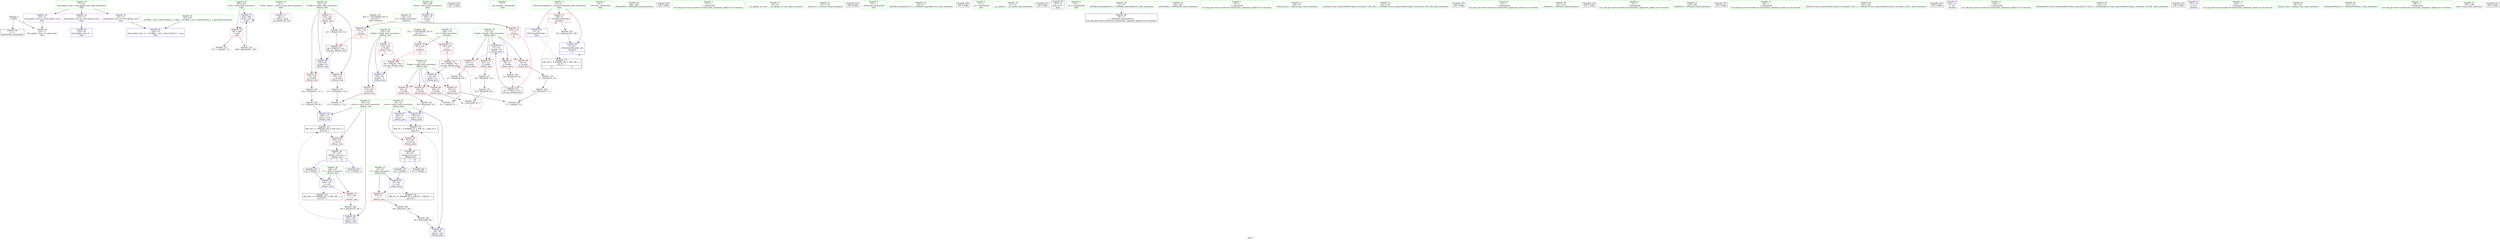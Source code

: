 digraph "SVFG" {
	label="SVFG";

	Node0x55e1ba709b30 [shape=record,color=grey,label="{NodeID: 0\nNullPtr}"];
	Node0x55e1ba709b30 -> Node0x55e1ba71ef40[style=solid];
	Node0x55e1ba709b30 -> Node0x55e1ba721ef0[style=solid];
	Node0x55e1ba71f1e0 [shape=record,color=blue,label="{NodeID: 97\n200\<--208\ntests\<--dec\nmain\n}"];
	Node0x55e1ba71f1e0 -> Node0x55e1ba721b20[style=dashed];
	Node0x55e1ba71f1e0 -> Node0x55e1ba71f1e0[style=dashed];
	Node0x55e1ba71d180 [shape=record,color=green,label="{NodeID: 14\n4\<--6\n_ZStL8__ioinit\<--_ZStL8__ioinit_field_insensitive\nGlob }"];
	Node0x55e1ba71d180 -> Node0x55e1ba7203d0[style=solid];
	Node0x55e1ba71de90 [shape=record,color=green,label="{NodeID: 28\n102\<--103\nN.addr\<--N.addr_field_insensitive\n_Z6max_cnxx\n}"];
	Node0x55e1ba71de90 -> Node0x55e1ba721300[style=solid];
	Node0x55e1ba71de90 -> Node0x55e1ba7213d0[style=solid];
	Node0x55e1ba71de90 -> Node0x55e1ba7214a0[style=solid];
	Node0x55e1ba71de90 -> Node0x55e1ba7224d0[style=solid];
	Node0x55e1ba71eba0 [shape=record,color=green,label="{NodeID: 42\n198\<--199\nretval\<--retval_field_insensitive\nmain\n}"];
	Node0x55e1ba71eba0 -> Node0x55e1ba71f110[style=solid];
	Node0x55e1ba73ae70 [shape=record,color=black,label="{NodeID: 222\n161 = PHI()\n}"];
	Node0x55e1ba720840 [shape=record,color=purple,label="{NodeID: 56\n225\<--17\nllvm.global_ctors_2\<--llvm.global_ctors\nGlob }"];
	Node0x55e1ba720840 -> Node0x55e1ba721ef0[style=solid];
	Node0x55e1ba726b60 [shape=record,color=grey,label="{NodeID: 153\n71 = Binary(70, 62, )\n}"];
	Node0x55e1ba726b60 -> Node0x55e1ba727ee0[style=solid];
	Node0x55e1ba7213d0 [shape=record,color=red,label="{NodeID: 70\n115\<--102\n\<--N.addr\n_Z6max_cnxx\n}"];
	Node0x55e1ba7213d0 -> Node0x55e1ba7278e0[style=solid];
	Node0x55e1ba728060 [shape=record,color=grey,label="{NodeID: 167\n61 = Binary(62, 60, )\n}"];
	Node0x55e1ba728060 -> Node0x55e1ba7284e0[style=solid];
	Node0x55e1ba721ff0 [shape=record,color=blue,label="{NodeID: 84\n51\<--47\nN.addr\<--N\n_Z6max_grxx\n}"];
	Node0x55e1ba721ff0 -> Node0x55e1ba720ae0[style=dashed];
	Node0x55e1ba721ff0 -> Node0x55e1ba720bb0[style=dashed];
	Node0x55e1ba721ff0 -> Node0x55e1ba720c80[style=dashed];
	Node0x55e1ba721ff0 -> Node0x55e1ba720d50[style=dashed];
	Node0x55e1ba71bf90 [shape=record,color=green,label="{NodeID: 1\n7\<--1\n__dso_handle\<--dummyObj\nGlob }"];
	Node0x55e1ba71d280 [shape=record,color=green,label="{NodeID: 15\n9\<--11\n_ZZ5solvevE6testid\<--_ZZ5solvevE6testid_field_insensitive\nGlob }"];
	Node0x55e1ba71d280 -> Node0x55e1ba720940[style=solid];
	Node0x55e1ba71d280 -> Node0x55e1ba721bf0[style=solid];
	Node0x55e1ba71d280 -> Node0x55e1ba7228e0[style=solid];
	Node0x55e1ba71df60 [shape=record,color=green,label="{NodeID: 29\n104\<--105\nP.addr\<--P.addr_field_insensitive\n_Z6max_cnxx\n}"];
	Node0x55e1ba71df60 -> Node0x55e1ba721570[style=solid];
	Node0x55e1ba71df60 -> Node0x55e1ba721640[style=solid];
	Node0x55e1ba71df60 -> Node0x55e1ba7225a0[style=solid];
	Node0x55e1ba50bfb0 [shape=record,color=black,label="{NodeID: 209\n99 = PHI(122, 166, )\n1st arg _Z6max_cnxx }"];
	Node0x55e1ba50bfb0 -> Node0x55e1ba7225a0[style=solid];
	Node0x55e1ba71ec70 [shape=record,color=green,label="{NodeID: 43\n200\<--201\ntests\<--tests_field_insensitive\nmain\n}"];
	Node0x55e1ba71ec70 -> Node0x55e1ba721b20[style=solid];
	Node0x55e1ba71ec70 -> Node0x55e1ba71f1e0[style=solid];
	Node0x55e1ba73af40 [shape=record,color=black,label="{NodeID: 223\n167 = PHI(97, )\n}"];
	Node0x55e1ba720940 [shape=record,color=red,label="{NodeID: 57\n146\<--9\n\<--_ZZ5solvevE6testid\n_Z5solvev\n}"];
	Node0x55e1ba720940 -> Node0x55e1ba727a60[style=solid];
	Node0x55e1ba726ce0 [shape=record,color=grey,label="{NodeID: 154\n208 = Binary(207, 209, )\n}"];
	Node0x55e1ba726ce0 -> Node0x55e1ba71f1e0[style=solid];
	Node0x55e1ba7214a0 [shape=record,color=red,label="{NodeID: 71\n120\<--102\n\<--N.addr\n_Z6max_cnxx\n}"];
	Node0x55e1ba7214a0 -> Node0x55e1ba727460[style=solid];
	Node0x55e1ba7281e0 [shape=record,color=grey,label="{NodeID: 168\n126 = Binary(125, 89, )\n}"];
	Node0x55e1ba7281e0 -> Node0x55e1ba722810[style=solid];
	Node0x55e1ba7220c0 [shape=record,color=blue,label="{NodeID: 85\n53\<--48\nP.addr\<--P\n_Z6max_grxx\n}"];
	Node0x55e1ba7220c0 -> Node0x55e1ba720e20[style=dashed];
	Node0x55e1ba7220c0 -> Node0x55e1ba720ef0[style=dashed];
	Node0x55e1ba7220c0 -> Node0x55e1ba720fc0[style=dashed];
	Node0x55e1ba7220c0 -> Node0x55e1ba721090[style=dashed];
	Node0x55e1ba71c170 [shape=record,color=green,label="{NodeID: 2\n8\<--1\n_ZSt3cin\<--dummyObj\nGlob }"];
	Node0x55e1ba71d380 [shape=record,color=green,label="{NodeID: 16\n17\<--21\nllvm.global_ctors\<--llvm.global_ctors_field_insensitive\nGlob }"];
	Node0x55e1ba71d380 -> Node0x55e1ba720640[style=solid];
	Node0x55e1ba71d380 -> Node0x55e1ba720740[style=solid];
	Node0x55e1ba71d380 -> Node0x55e1ba720840[style=solid];
	Node0x55e1ba71e030 [shape=record,color=green,label="{NodeID: 30\n106\<--107\nr\<--r_field_insensitive\n_Z6max_cnxx\n}"];
	Node0x55e1ba71e030 -> Node0x55e1ba721710[style=solid];
	Node0x55e1ba71e030 -> Node0x55e1ba722740[style=solid];
	Node0x55e1ba739cc0 [shape=record,color=black,label="{NodeID: 210\n47 = PHI(79, 155, )\n0th arg _Z6max_grxx }"];
	Node0x55e1ba739cc0 -> Node0x55e1ba721ff0[style=solid];
	Node0x55e1ba71ed40 [shape=record,color=green,label="{NodeID: 44\n204\<--205\n_ZNSirsERi\<--_ZNSirsERi_field_insensitive\n}"];
	Node0x55e1ba73b1a0 [shape=record,color=black,label="{NodeID: 224\n168 = PHI()\n}"];
	Node0x55e1ba720a10 [shape=record,color=red,label="{NodeID: 58\n93\<--49\n\<--retval\n_Z6max_grxx\n}"];
	Node0x55e1ba720a10 -> Node0x55e1ba720230[style=solid];
	Node0x55e1ba726e60 [shape=record,color=grey,label="{NodeID: 155\n111 = Binary(62, 110, )\n}"];
	Node0x55e1ba726e60 -> Node0x55e1ba728660[style=solid];
	Node0x55e1ba721570 [shape=record,color=red,label="{NodeID: 72\n112\<--104\n\<--P.addr\n_Z6max_cnxx\n}"];
	Node0x55e1ba721570 -> Node0x55e1ba728660[style=solid];
	Node0x55e1ba728360 [shape=record,color=grey,label="{NodeID: 169\n73 = cmp(69, 72, )\n}"];
	Node0x55e1ba722190 [shape=record,color=blue,label="{NodeID: 86\n49\<--66\nretval\<--sub\n_Z6max_grxx\n}"];
	Node0x55e1ba722190 -> Node0x55e1ba72d8a0[style=dashed];
	Node0x55e1ba71c200 [shape=record,color=green,label="{NodeID: 3\n10\<--1\n\<--dummyObj\nCan only get source location for instruction, argument, global var or function.}"];
	Node0x55e1ba71d480 [shape=record,color=green,label="{NodeID: 17\n22\<--23\n__cxx_global_var_init\<--__cxx_global_var_init_field_insensitive\n}"];
	Node0x55e1ba71e100 [shape=record,color=green,label="{NodeID: 31\n131\<--132\n_Z5solvev\<--_Z5solvev_field_insensitive\n}"];
	Node0x55e1ba739e40 [shape=record,color=black,label="{NodeID: 211\n48 = PHI(84, 156, )\n1st arg _Z6max_grxx }"];
	Node0x55e1ba739e40 -> Node0x55e1ba7220c0[style=solid];
	Node0x55e1ba71ee40 [shape=record,color=green,label="{NodeID: 45\n19\<--219\n_GLOBAL__sub_I_Chmel.Tolstiy_1_1.cpp\<--_GLOBAL__sub_I_Chmel.Tolstiy_1_1.cpp_field_insensitive\n}"];
	Node0x55e1ba71ee40 -> Node0x55e1ba721df0[style=solid];
	Node0x55e1ba73b270 [shape=record,color=black,label="{NodeID: 225\n169 = PHI()\n}"];
	Node0x55e1ba720ae0 [shape=record,color=red,label="{NodeID: 59\n60\<--51\n\<--N.addr\n_Z6max_grxx\n}"];
	Node0x55e1ba720ae0 -> Node0x55e1ba728060[style=solid];
	Node0x55e1ba726fe0 [shape=record,color=grey,label="{NodeID: 156\n83 = Binary(62, 82, )\n}"];
	Node0x55e1ba726fe0 -> Node0x55e1ba727760[style=solid];
	Node0x55e1ba721640 [shape=record,color=red,label="{NodeID: 73\n122\<--104\n\<--P.addr\n_Z6max_cnxx\n|{<s0>4}}"];
	Node0x55e1ba721640:s0 -> Node0x55e1ba50bfb0[style=solid,color=red];
	Node0x55e1ba7284e0 [shape=record,color=grey,label="{NodeID: 170\n63 = cmp(59, 61, )\n}"];
	Node0x55e1ba722260 [shape=record,color=blue,label="{NodeID: 87\n49\<--76\nretval\<--\n_Z6max_grxx\n}"];
	Node0x55e1ba722260 -> Node0x55e1ba72d8a0[style=dashed];
	Node0x55e1ba71c290 [shape=record,color=green,label="{NodeID: 4\n12\<--1\n_ZSt4cout\<--dummyObj\nGlob }"];
	Node0x55e1ba71d580 [shape=record,color=green,label="{NodeID: 18\n26\<--27\n_ZNSt8ios_base4InitC1Ev\<--_ZNSt8ios_base4InitC1Ev_field_insensitive\n}"];
	Node0x55e1ba71e200 [shape=record,color=green,label="{NodeID: 32\n134\<--135\nN\<--N_field_insensitive\n_Z5solvev\n}"];
	Node0x55e1ba71e200 -> Node0x55e1ba7217e0[style=solid];
	Node0x55e1ba71e200 -> Node0x55e1ba7218b0[style=solid];
	Node0x55e1ba73a2f0 [shape=record,color=black,label="{NodeID: 212\n85 = PHI(46, )\n}"];
	Node0x55e1ba73a2f0 -> Node0x55e1ba722330[style=solid];
	Node0x55e1ba71ef40 [shape=record,color=black,label="{NodeID: 46\n2\<--3\ndummyVal\<--dummyVal\n}"];
	Node0x55e1ba73b340 [shape=record,color=black,label="{NodeID: 226\n203 = PHI()\n}"];
	Node0x55e1ba720bb0 [shape=record,color=red,label="{NodeID: 60\n70\<--51\n\<--N.addr\n_Z6max_grxx\n}"];
	Node0x55e1ba720bb0 -> Node0x55e1ba726b60[style=solid];
	Node0x55e1ba727160 [shape=record,color=grey,label="{NodeID: 157\n82 = Binary(81, 62, )\n}"];
	Node0x55e1ba727160 -> Node0x55e1ba726fe0[style=solid];
	Node0x55e1ba721710 [shape=record,color=red,label="{NodeID: 74\n125\<--106\n\<--r\n_Z6max_cnxx\n}"];
	Node0x55e1ba721710 -> Node0x55e1ba7281e0[style=solid];
	Node0x55e1ba728660 [shape=record,color=grey,label="{NodeID: 171\n113 = cmp(111, 112, )\n}"];
	Node0x55e1ba722330 [shape=record,color=blue,label="{NodeID: 88\n55\<--85\nr\<--call\n_Z6max_grxx\n}"];
	Node0x55e1ba722330 -> Node0x55e1ba721160[style=dashed];
	Node0x55e1ba722330 -> Node0x55e1ba72dda0[style=dashed];
	Node0x55e1ba71cb20 [shape=record,color=green,label="{NodeID: 5\n13\<--1\n.str\<--dummyObj\nGlob }"];
	Node0x55e1ba71d680 [shape=record,color=green,label="{NodeID: 19\n32\<--33\n__cxa_atexit\<--__cxa_atexit_field_insensitive\n}"];
	Node0x55e1ba71e2d0 [shape=record,color=green,label="{NodeID: 33\n136\<--137\nP\<--P_field_insensitive\n_Z5solvev\n}"];
	Node0x55e1ba71e2d0 -> Node0x55e1ba721980[style=solid];
	Node0x55e1ba71e2d0 -> Node0x55e1ba721a50[style=solid];
	Node0x55e1ba73a520 [shape=record,color=black,label="{NodeID: 213\n29 = PHI()\n}"];
	Node0x55e1ba71f040 [shape=record,color=black,label="{NodeID: 47\n197\<--10\nmain_ret\<--\nmain\n}"];
	Node0x55e1ba73b410 [shape=record,color=black,label="{NodeID: 227\n98 = PHI(121, 165, )\n0th arg _Z6max_cnxx }"];
	Node0x55e1ba73b410 -> Node0x55e1ba7224d0[style=solid];
	Node0x55e1ba720c80 [shape=record,color=red,label="{NodeID: 61\n78\<--51\n\<--N.addr\n_Z6max_grxx\n}"];
	Node0x55e1ba720c80 -> Node0x55e1ba7272e0[style=solid];
	Node0x55e1ba7272e0 [shape=record,color=grey,label="{NodeID: 158\n79 = Binary(78, 62, )\n|{<s0>3}}"];
	Node0x55e1ba7272e0:s0 -> Node0x55e1ba739cc0[style=solid,color=red];
	Node0x55e1ba7217e0 [shape=record,color=red,label="{NodeID: 75\n155\<--134\n\<--N\n_Z5solvev\n|{<s0>10}}"];
	Node0x55e1ba7217e0:s0 -> Node0x55e1ba739cc0[style=solid,color=red];
	Node0x55e1ba7287e0 [shape=record,color=grey,label="{NodeID: 172\n211 = cmp(207, 10, )\n}"];
	Node0x55e1ba722400 [shape=record,color=blue,label="{NodeID: 89\n49\<--90\nretval\<--add\n_Z6max_grxx\n}"];
	Node0x55e1ba722400 -> Node0x55e1ba72d8a0[style=dashed];
	Node0x55e1ba71cbb0 [shape=record,color=green,label="{NodeID: 6\n15\<--1\n.str.1\<--dummyObj\nGlob }"];
	Node0x55e1ba71d780 [shape=record,color=green,label="{NodeID: 20\n31\<--37\n_ZNSt8ios_base4InitD1Ev\<--_ZNSt8ios_base4InitD1Ev_field_insensitive\n}"];
	Node0x55e1ba71d780 -> Node0x55e1ba720130[style=solid];
	Node0x55e1ba71e3a0 [shape=record,color=green,label="{NodeID: 34\n139\<--140\n_ZNSirsERx\<--_ZNSirsERx_field_insensitive\n}"];
	Node0x55e1ba73a5f0 [shape=record,color=black,label="{NodeID: 214\n123 = PHI(97, )\n}"];
	Node0x55e1ba73a5f0 -> Node0x55e1ba722740[style=solid];
	Node0x55e1ba720130 [shape=record,color=black,label="{NodeID: 48\n30\<--31\n\<--_ZNSt8ios_base4InitD1Ev\nCan only get source location for instruction, argument, global var or function.}"];
	Node0x55e1ba720d50 [shape=record,color=red,label="{NodeID: 62\n81\<--51\n\<--N.addr\n_Z6max_grxx\n}"];
	Node0x55e1ba720d50 -> Node0x55e1ba727160[style=solid];
	Node0x55e1ba727460 [shape=record,color=grey,label="{NodeID: 159\n121 = Binary(120, 62, )\n|{<s0>4}}"];
	Node0x55e1ba727460:s0 -> Node0x55e1ba73b410[style=solid,color=red];
	Node0x55e1ba7218b0 [shape=record,color=red,label="{NodeID: 76\n165\<--134\n\<--N\n_Z5solvev\n|{<s0>13}}"];
	Node0x55e1ba7218b0:s0 -> Node0x55e1ba73b410[style=solid,color=red];
	Node0x55e1ba72d8a0 [shape=record,color=black,label="{NodeID: 173\nMR_2V_3 = PHI(MR_2V_5, MR_2V_2, MR_2V_4, )\npts\{50 \}\n}"];
	Node0x55e1ba72d8a0 -> Node0x55e1ba720a10[style=dashed];
	Node0x55e1ba7224d0 [shape=record,color=blue,label="{NodeID: 90\n102\<--98\nN.addr\<--N\n_Z6max_cnxx\n}"];
	Node0x55e1ba7224d0 -> Node0x55e1ba721300[style=dashed];
	Node0x55e1ba7224d0 -> Node0x55e1ba7213d0[style=dashed];
	Node0x55e1ba7224d0 -> Node0x55e1ba7214a0[style=dashed];
	Node0x55e1ba71cc40 [shape=record,color=green,label="{NodeID: 7\n18\<--1\n\<--dummyObj\nCan only get source location for instruction, argument, global var or function.}"];
	Node0x55e1ba730840 [shape=record,color=yellow,style=double,label="{NodeID: 187\n20V_1 = ENCHI(MR_20V_0)\npts\{135 \}\nFun[_Z5solvev]}"];
	Node0x55e1ba730840 -> Node0x55e1ba7217e0[style=dashed];
	Node0x55e1ba730840 -> Node0x55e1ba7218b0[style=dashed];
	Node0x55e1ba71d880 [shape=record,color=green,label="{NodeID: 21\n44\<--45\n_Z6max_grxx\<--_Z6max_grxx_field_insensitive\n}"];
	Node0x55e1ba71e4a0 [shape=record,color=green,label="{NodeID: 35\n144\<--145\n_ZStlsISt11char_traitsIcEERSt13basic_ostreamIcT_ES5_PKc\<--_ZStlsISt11char_traitsIcEERSt13basic_ostreamIcT_ES5_PKc_field_insensitive\n}"];
	Node0x55e1ba73a760 [shape=record,color=black,label="{NodeID: 215\n138 = PHI()\n}"];
	Node0x55e1ba720230 [shape=record,color=black,label="{NodeID: 49\n46\<--93\n_Z6max_grxx_ret\<--\n_Z6max_grxx\n|{<s0>3|<s1>10}}"];
	Node0x55e1ba720230:s0 -> Node0x55e1ba73a2f0[style=solid,color=blue];
	Node0x55e1ba720230:s1 -> Node0x55e1ba73abd0[style=solid,color=blue];
	Node0x55e1ba720e20 [shape=record,color=red,label="{NodeID: 63\n59\<--53\n\<--P.addr\n_Z6max_grxx\n}"];
	Node0x55e1ba720e20 -> Node0x55e1ba7284e0[style=solid];
	Node0x55e1ba7275e0 [shape=record,color=grey,label="{NodeID: 160\n90 = Binary(88, 89, )\n}"];
	Node0x55e1ba7275e0 -> Node0x55e1ba722400[style=solid];
	Node0x55e1ba721980 [shape=record,color=red,label="{NodeID: 77\n156\<--136\n\<--P\n_Z5solvev\n|{<s0>10}}"];
	Node0x55e1ba721980:s0 -> Node0x55e1ba739e40[style=solid,color=red];
	Node0x55e1ba72dda0 [shape=record,color=black,label="{NodeID: 174\nMR_8V_2 = PHI(MR_8V_3, MR_8V_1, MR_8V_1, )\npts\{56 \}\n}"];
	Node0x55e1ba7225a0 [shape=record,color=blue,label="{NodeID: 91\n104\<--99\nP.addr\<--P\n_Z6max_cnxx\n}"];
	Node0x55e1ba7225a0 -> Node0x55e1ba721570[style=dashed];
	Node0x55e1ba7225a0 -> Node0x55e1ba721640[style=dashed];
	Node0x55e1ba71ccd0 [shape=record,color=green,label="{NodeID: 8\n62\<--1\n\<--dummyObj\nCan only get source location for instruction, argument, global var or function.}"];
	Node0x55e1ba730920 [shape=record,color=yellow,style=double,label="{NodeID: 188\n22V_1 = ENCHI(MR_22V_0)\npts\{137 \}\nFun[_Z5solvev]}"];
	Node0x55e1ba730920 -> Node0x55e1ba721980[style=dashed];
	Node0x55e1ba730920 -> Node0x55e1ba721a50[style=dashed];
	Node0x55e1ba71d980 [shape=record,color=green,label="{NodeID: 22\n49\<--50\nretval\<--retval_field_insensitive\n_Z6max_grxx\n}"];
	Node0x55e1ba71d980 -> Node0x55e1ba720a10[style=solid];
	Node0x55e1ba71d980 -> Node0x55e1ba722190[style=solid];
	Node0x55e1ba71d980 -> Node0x55e1ba722260[style=solid];
	Node0x55e1ba71d980 -> Node0x55e1ba722400[style=solid];
	Node0x55e1ba71e5a0 [shape=record,color=green,label="{NodeID: 36\n151\<--152\n_ZNSolsEi\<--_ZNSolsEi_field_insensitive\n}"];
	Node0x55e1ba73a830 [shape=record,color=black,label="{NodeID: 216\n141 = PHI()\n}"];
	Node0x55e1ba720300 [shape=record,color=black,label="{NodeID: 50\n97\<--129\n_Z6max_cnxx_ret\<--\n_Z6max_cnxx\n|{<s0>4|<s1>13}}"];
	Node0x55e1ba720300:s0 -> Node0x55e1ba73a5f0[style=solid,color=blue];
	Node0x55e1ba720300:s1 -> Node0x55e1ba73af40[style=solid,color=blue];
	Node0x55e1ba720ef0 [shape=record,color=red,label="{NodeID: 64\n65\<--53\n\<--P.addr\n_Z6max_grxx\n}"];
	Node0x55e1ba720ef0 -> Node0x55e1ba71ff80[style=solid];
	Node0x55e1ba727760 [shape=record,color=grey,label="{NodeID: 161\n84 = Binary(80, 83, )\n|{<s0>3}}"];
	Node0x55e1ba727760:s0 -> Node0x55e1ba739e40[style=solid,color=red];
	Node0x55e1ba721a50 [shape=record,color=red,label="{NodeID: 78\n166\<--136\n\<--P\n_Z5solvev\n|{<s0>13}}"];
	Node0x55e1ba721a50:s0 -> Node0x55e1ba50bfb0[style=solid,color=red];
	Node0x55e1ba72e2a0 [shape=record,color=black,label="{NodeID: 175\nMR_10V_3 = PHI(MR_10V_4, MR_10V_2, )\npts\{101 \}\n}"];
	Node0x55e1ba72e2a0 -> Node0x55e1ba721230[style=dashed];
	Node0x55e1ba722670 [shape=record,color=blue,label="{NodeID: 92\n100\<--117\nretval\<--sub\n_Z6max_cnxx\n}"];
	Node0x55e1ba722670 -> Node0x55e1ba72e2a0[style=dashed];
	Node0x55e1ba71cd60 [shape=record,color=green,label="{NodeID: 9\n76\<--1\n\<--dummyObj\nCan only get source location for instruction, argument, global var or function.}"];
	Node0x55e1ba71da50 [shape=record,color=green,label="{NodeID: 23\n51\<--52\nN.addr\<--N.addr_field_insensitive\n_Z6max_grxx\n}"];
	Node0x55e1ba71da50 -> Node0x55e1ba720ae0[style=solid];
	Node0x55e1ba71da50 -> Node0x55e1ba720bb0[style=solid];
	Node0x55e1ba71da50 -> Node0x55e1ba720c80[style=solid];
	Node0x55e1ba71da50 -> Node0x55e1ba720d50[style=solid];
	Node0x55e1ba71da50 -> Node0x55e1ba721ff0[style=solid];
	Node0x55e1ba71e6a0 [shape=record,color=green,label="{NodeID: 37\n159\<--160\n_ZNSolsEx\<--_ZNSolsEx_field_insensitive\n}"];
	Node0x55e1ba73a900 [shape=record,color=black,label="{NodeID: 217\n143 = PHI()\n}"];
	Node0x55e1ba7203d0 [shape=record,color=purple,label="{NodeID: 51\n28\<--4\n\<--_ZStL8__ioinit\n__cxx_global_var_init\n}"];
	Node0x55e1ba720fc0 [shape=record,color=red,label="{NodeID: 65\n69\<--53\n\<--P.addr\n_Z6max_grxx\n}"];
	Node0x55e1ba720fc0 -> Node0x55e1ba728360[style=solid];
	Node0x55e1ba7278e0 [shape=record,color=grey,label="{NodeID: 162\n116 = Binary(62, 115, )\n}"];
	Node0x55e1ba7278e0 -> Node0x55e1ba727be0[style=solid];
	Node0x55e1ba721b20 [shape=record,color=red,label="{NodeID: 79\n207\<--200\n\<--tests\nmain\n}"];
	Node0x55e1ba721b20 -> Node0x55e1ba726ce0[style=solid];
	Node0x55e1ba721b20 -> Node0x55e1ba7287e0[style=solid];
	Node0x55e1ba72e7a0 [shape=record,color=black,label="{NodeID: 176\nMR_16V_2 = PHI(MR_16V_3, MR_16V_1, )\npts\{107 \}\n}"];
	Node0x55e1ba722740 [shape=record,color=blue,label="{NodeID: 93\n106\<--123\nr\<--call\n_Z6max_cnxx\n}"];
	Node0x55e1ba722740 -> Node0x55e1ba721710[style=dashed];
	Node0x55e1ba722740 -> Node0x55e1ba72e7a0[style=dashed];
	Node0x55e1ba71cdf0 [shape=record,color=green,label="{NodeID: 10\n89\<--1\n\<--dummyObj\nCan only get source location for instruction, argument, global var or function.}"];
	Node0x55e1ba71db20 [shape=record,color=green,label="{NodeID: 24\n53\<--54\nP.addr\<--P.addr_field_insensitive\n_Z6max_grxx\n}"];
	Node0x55e1ba71db20 -> Node0x55e1ba720e20[style=solid];
	Node0x55e1ba71db20 -> Node0x55e1ba720ef0[style=solid];
	Node0x55e1ba71db20 -> Node0x55e1ba720fc0[style=solid];
	Node0x55e1ba71db20 -> Node0x55e1ba721090[style=solid];
	Node0x55e1ba71db20 -> Node0x55e1ba7220c0[style=solid];
	Node0x55e1ba71e7a0 [shape=record,color=green,label="{NodeID: 38\n163\<--164\n_ZStlsISt11char_traitsIcEERSt13basic_ostreamIcT_ES5_c\<--_ZStlsISt11char_traitsIcEERSt13basic_ostreamIcT_ES5_c_field_insensitive\n}"];
	Node0x55e1ba73a9d0 [shape=record,color=black,label="{NodeID: 218\n150 = PHI()\n}"];
	Node0x55e1ba7204a0 [shape=record,color=purple,label="{NodeID: 52\n142\<--13\n\<--.str\n_Z5solvev\n}"];
	Node0x55e1ba721090 [shape=record,color=red,label="{NodeID: 66\n80\<--53\n\<--P.addr\n_Z6max_grxx\n}"];
	Node0x55e1ba721090 -> Node0x55e1ba727760[style=solid];
	Node0x55e1ba727a60 [shape=record,color=grey,label="{NodeID: 163\n147 = Binary(146, 148, )\n}"];
	Node0x55e1ba727a60 -> Node0x55e1ba7228e0[style=solid];
	Node0x55e1ba721bf0 [shape=record,color=blue,label="{NodeID: 80\n9\<--10\n_ZZ5solvevE6testid\<--\nGlob }"];
	Node0x55e1ba721bf0 -> Node0x55e1ba72eca0[style=dashed];
	Node0x55e1ba72eca0 [shape=record,color=black,label="{NodeID: 177\nMR_18V_2 = PHI(MR_18V_3, MR_18V_1, )\npts\{11 \}\n|{<s0>17|<s1>17}}"];
	Node0x55e1ba72eca0:s0 -> Node0x55e1ba720940[style=dashed,color=red];
	Node0x55e1ba72eca0:s1 -> Node0x55e1ba7228e0[style=dashed,color=red];
	Node0x55e1ba722810 [shape=record,color=blue,label="{NodeID: 94\n100\<--126\nretval\<--mul\n_Z6max_cnxx\n}"];
	Node0x55e1ba722810 -> Node0x55e1ba72e2a0[style=dashed];
	Node0x55e1ba71ce80 [shape=record,color=green,label="{NodeID: 11\n148\<--1\n\<--dummyObj\nCan only get source location for instruction, argument, global var or function.}"];
	Node0x55e1ba71dbf0 [shape=record,color=green,label="{NodeID: 25\n55\<--56\nr\<--r_field_insensitive\n_Z6max_grxx\n}"];
	Node0x55e1ba71dbf0 -> Node0x55e1ba721160[style=solid];
	Node0x55e1ba71dbf0 -> Node0x55e1ba722330[style=solid];
	Node0x55e1ba71e8a0 [shape=record,color=green,label="{NodeID: 39\n170\<--171\n_ZSt4endlIcSt11char_traitsIcEERSt13basic_ostreamIT_T0_ES6_\<--_ZSt4endlIcSt11char_traitsIcEERSt13basic_ostreamIT_T0_ES6__field_insensitive\n}"];
	Node0x55e1ba73aad0 [shape=record,color=black,label="{NodeID: 219\n154 = PHI()\n}"];
	Node0x55e1ba720570 [shape=record,color=purple,label="{NodeID: 53\n153\<--15\n\<--.str.1\n_Z5solvev\n}"];
	Node0x55e1ba721160 [shape=record,color=red,label="{NodeID: 67\n87\<--55\n\<--r\n_Z6max_grxx\n}"];
	Node0x55e1ba721160 -> Node0x55e1ba727d60[style=solid];
	Node0x55e1ba727be0 [shape=record,color=grey,label="{NodeID: 164\n117 = Binary(116, 62, )\n}"];
	Node0x55e1ba727be0 -> Node0x55e1ba722670[style=solid];
	Node0x55e1ba721cf0 [shape=record,color=blue,label="{NodeID: 81\n223\<--18\nllvm.global_ctors_0\<--\nGlob }"];
	Node0x55e1ba7228e0 [shape=record,color=blue,label="{NodeID: 95\n9\<--147\n_ZZ5solvevE6testid\<--inc\n_Z5solvev\n|{<s0>17}}"];
	Node0x55e1ba7228e0:s0 -> Node0x55e1ba72eca0[style=dashed,color=blue];
	Node0x55e1ba71cf80 [shape=record,color=green,label="{NodeID: 12\n162\<--1\n\<--dummyObj\nCan only get source location for instruction, argument, global var or function.}"];
	Node0x55e1ba71dcc0 [shape=record,color=green,label="{NodeID: 26\n95\<--96\n_Z6max_cnxx\<--_Z6max_cnxx_field_insensitive\n}"];
	Node0x55e1ba71e9a0 [shape=record,color=green,label="{NodeID: 40\n172\<--173\n_ZNSolsEPFRSoS_E\<--_ZNSolsEPFRSoS_E_field_insensitive\n}"];
	Node0x55e1ba73abd0 [shape=record,color=black,label="{NodeID: 220\n157 = PHI(46, )\n}"];
	Node0x55e1ba720640 [shape=record,color=purple,label="{NodeID: 54\n223\<--17\nllvm.global_ctors_0\<--llvm.global_ctors\nGlob }"];
	Node0x55e1ba720640 -> Node0x55e1ba721cf0[style=solid];
	Node0x55e1ba721230 [shape=record,color=red,label="{NodeID: 68\n129\<--100\n\<--retval\n_Z6max_cnxx\n}"];
	Node0x55e1ba721230 -> Node0x55e1ba720300[style=solid];
	Node0x55e1ba727d60 [shape=record,color=grey,label="{NodeID: 165\n88 = Binary(87, 89, )\n}"];
	Node0x55e1ba727d60 -> Node0x55e1ba7275e0[style=solid];
	Node0x55e1ba721df0 [shape=record,color=blue,label="{NodeID: 82\n224\<--19\nllvm.global_ctors_1\<--_GLOBAL__sub_I_Chmel.Tolstiy_1_1.cpp\nGlob }"];
	Node0x55e1ba71f110 [shape=record,color=blue,label="{NodeID: 96\n198\<--10\nretval\<--\nmain\n}"];
	Node0x55e1ba71d080 [shape=record,color=green,label="{NodeID: 13\n209\<--1\n\<--dummyObj\nCan only get source location for instruction, argument, global var or function.}"];
	Node0x55e1ba71ddc0 [shape=record,color=green,label="{NodeID: 27\n100\<--101\nretval\<--retval_field_insensitive\n_Z6max_cnxx\n}"];
	Node0x55e1ba71ddc0 -> Node0x55e1ba721230[style=solid];
	Node0x55e1ba71ddc0 -> Node0x55e1ba722670[style=solid];
	Node0x55e1ba71ddc0 -> Node0x55e1ba722810[style=solid];
	Node0x55e1ba71eaa0 [shape=record,color=green,label="{NodeID: 41\n195\<--196\nmain\<--main_field_insensitive\n}"];
	Node0x55e1ba73ada0 [shape=record,color=black,label="{NodeID: 221\n158 = PHI()\n}"];
	Node0x55e1ba720740 [shape=record,color=purple,label="{NodeID: 55\n224\<--17\nllvm.global_ctors_1\<--llvm.global_ctors\nGlob }"];
	Node0x55e1ba720740 -> Node0x55e1ba721df0[style=solid];
	Node0x55e1ba71ff80 [shape=record,color=grey,label="{NodeID: 152\n66 = Binary(65, 62, )\n}"];
	Node0x55e1ba71ff80 -> Node0x55e1ba722190[style=solid];
	Node0x55e1ba721300 [shape=record,color=red,label="{NodeID: 69\n110\<--102\n\<--N.addr\n_Z6max_cnxx\n}"];
	Node0x55e1ba721300 -> Node0x55e1ba726e60[style=solid];
	Node0x55e1ba727ee0 [shape=record,color=grey,label="{NodeID: 166\n72 = Binary(62, 71, )\n}"];
	Node0x55e1ba727ee0 -> Node0x55e1ba728360[style=solid];
	Node0x55e1ba721ef0 [shape=record,color=blue, style = dotted,label="{NodeID: 83\n225\<--3\nllvm.global_ctors_2\<--dummyVal\nGlob }"];
}
